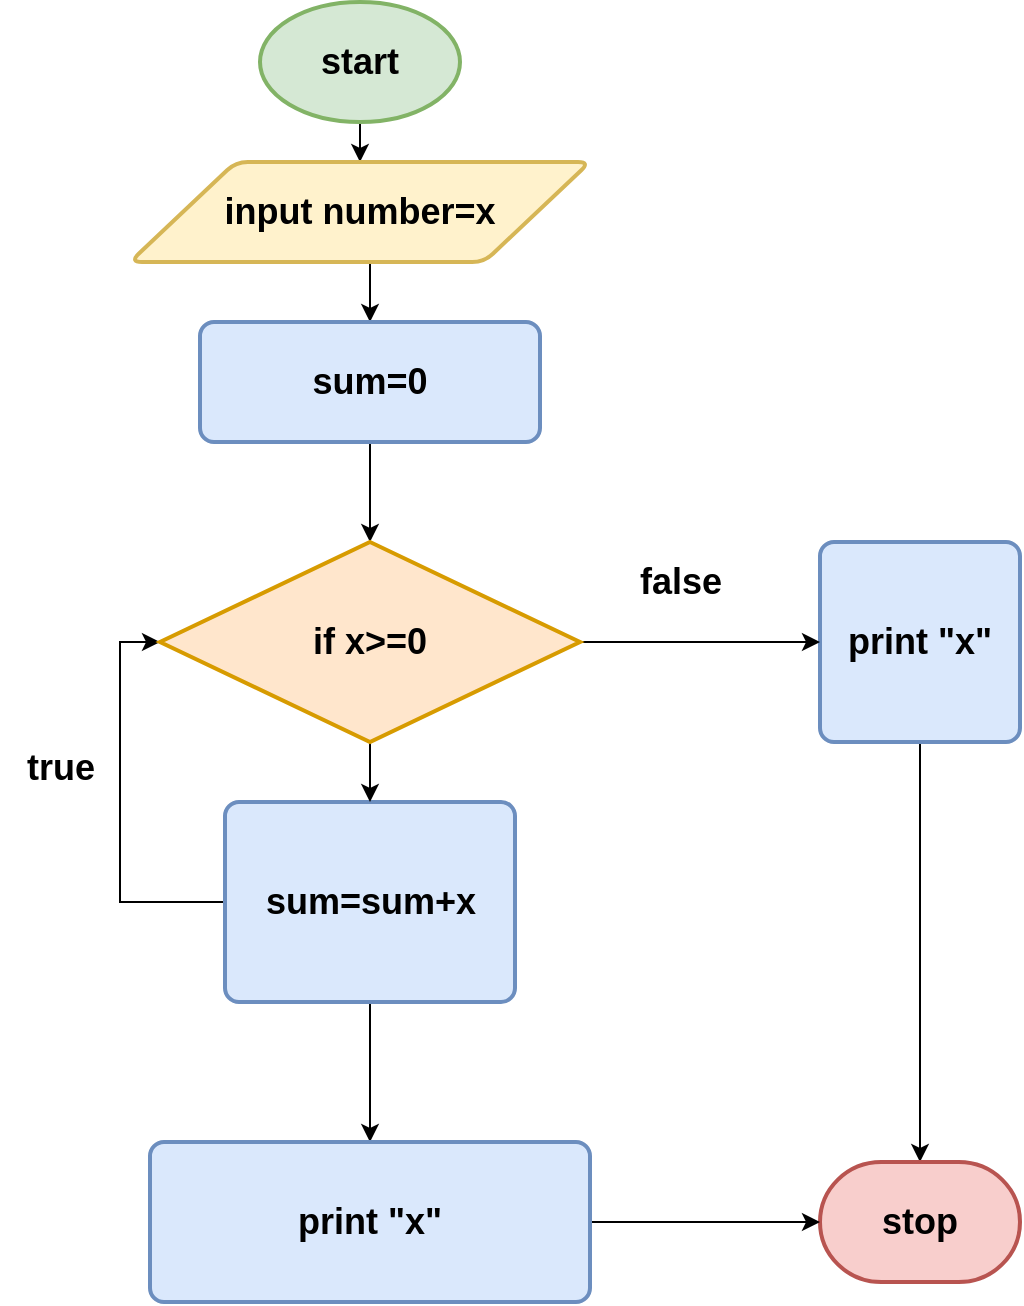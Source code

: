 <mxfile version="20.8.23" type="github">
  <diagram name="Page-1" id="dyRhPUSHNiwesirx6Q01">
    <mxGraphModel dx="2220" dy="1932" grid="1" gridSize="10" guides="1" tooltips="1" connect="1" arrows="1" fold="1" page="1" pageScale="1" pageWidth="827" pageHeight="1169" math="0" shadow="0">
      <root>
        <mxCell id="0" />
        <mxCell id="1" parent="0" />
        <mxCell id="adOomyWSaW6gL--JN8tY-3" style="edgeStyle=orthogonalEdgeStyle;rounded=0;orthogonalLoop=1;jettySize=auto;html=1;exitX=0.5;exitY=1;exitDx=0;exitDy=0;exitPerimeter=0;entryX=0.5;entryY=0;entryDx=0;entryDy=0;" parent="1" source="adOomyWSaW6gL--JN8tY-1" target="adOomyWSaW6gL--JN8tY-2" edge="1">
          <mxGeometry relative="1" as="geometry" />
        </mxCell>
        <mxCell id="adOomyWSaW6gL--JN8tY-1" value="&lt;h2&gt;start&lt;/h2&gt;" style="strokeWidth=2;html=1;shape=mxgraph.flowchart.start_1;whiteSpace=wrap;fillColor=#d5e8d4;strokeColor=#82b366;" parent="1" vertex="1">
          <mxGeometry x="350" y="-40" width="100" height="60" as="geometry" />
        </mxCell>
        <mxCell id="adOomyWSaW6gL--JN8tY-12" style="edgeStyle=orthogonalEdgeStyle;rounded=0;orthogonalLoop=1;jettySize=auto;html=1;exitX=0.5;exitY=1;exitDx=0;exitDy=0;entryX=0.5;entryY=0;entryDx=0;entryDy=0;" parent="1" source="adOomyWSaW6gL--JN8tY-2" target="adOomyWSaW6gL--JN8tY-8" edge="1">
          <mxGeometry relative="1" as="geometry" />
        </mxCell>
        <mxCell id="adOomyWSaW6gL--JN8tY-2" value="&lt;h2&gt;input number=x&lt;/h2&gt;" style="shape=parallelogram;html=1;strokeWidth=2;perimeter=parallelogramPerimeter;whiteSpace=wrap;rounded=1;arcSize=12;size=0.23;fillColor=#fff2cc;strokeColor=#d6b656;" parent="1" vertex="1">
          <mxGeometry x="285" y="40" width="230" height="50" as="geometry" />
        </mxCell>
        <mxCell id="8UdAA4qMIIAHh2azKDbe-1" style="edgeStyle=orthogonalEdgeStyle;rounded=0;orthogonalLoop=1;jettySize=auto;html=1;exitX=0.5;exitY=1;exitDx=0;exitDy=0;" edge="1" parent="1" source="adOomyWSaW6gL--JN8tY-6" target="adOomyWSaW6gL--JN8tY-15">
          <mxGeometry relative="1" as="geometry" />
        </mxCell>
        <mxCell id="adOomyWSaW6gL--JN8tY-6" value="&lt;h2&gt;print &quot;x&quot;&lt;/h2&gt;" style="rounded=1;whiteSpace=wrap;html=1;absoluteArcSize=1;arcSize=14;strokeWidth=2;fillColor=#dae8fc;strokeColor=#6c8ebf;" parent="1" vertex="1">
          <mxGeometry x="630" y="230" width="100" height="100" as="geometry" />
        </mxCell>
        <mxCell id="adOomyWSaW6gL--JN8tY-19" style="edgeStyle=orthogonalEdgeStyle;rounded=0;orthogonalLoop=1;jettySize=auto;html=1;exitX=0.5;exitY=1;exitDx=0;exitDy=0;entryX=0.5;entryY=0;entryDx=0;entryDy=0;" parent="1" source="adOomyWSaW6gL--JN8tY-7" target="adOomyWSaW6gL--JN8tY-16" edge="1">
          <mxGeometry relative="1" as="geometry" />
        </mxCell>
        <mxCell id="adOomyWSaW6gL--JN8tY-20" style="edgeStyle=orthogonalEdgeStyle;rounded=0;orthogonalLoop=1;jettySize=auto;html=1;exitX=0;exitY=0.5;exitDx=0;exitDy=0;entryX=0;entryY=0.5;entryDx=0;entryDy=0;entryPerimeter=0;" parent="1" source="adOomyWSaW6gL--JN8tY-7" target="adOomyWSaW6gL--JN8tY-9" edge="1">
          <mxGeometry relative="1" as="geometry" />
        </mxCell>
        <mxCell id="adOomyWSaW6gL--JN8tY-7" value="&lt;h2&gt;sum=sum+x&lt;/h2&gt;" style="rounded=1;whiteSpace=wrap;html=1;absoluteArcSize=1;arcSize=14;strokeWidth=2;fillColor=#dae8fc;strokeColor=#6c8ebf;" parent="1" vertex="1">
          <mxGeometry x="332.5" y="360" width="145" height="100" as="geometry" />
        </mxCell>
        <mxCell id="adOomyWSaW6gL--JN8tY-10" style="edgeStyle=orthogonalEdgeStyle;rounded=0;orthogonalLoop=1;jettySize=auto;html=1;exitX=0.5;exitY=1;exitDx=0;exitDy=0;entryX=0.5;entryY=0;entryDx=0;entryDy=0;entryPerimeter=0;" parent="1" source="adOomyWSaW6gL--JN8tY-8" target="adOomyWSaW6gL--JN8tY-9" edge="1">
          <mxGeometry relative="1" as="geometry" />
        </mxCell>
        <mxCell id="adOomyWSaW6gL--JN8tY-8" value="&lt;h2&gt;sum=0&lt;/h2&gt;" style="rounded=1;whiteSpace=wrap;html=1;absoluteArcSize=1;arcSize=14;strokeWidth=2;fillColor=#dae8fc;strokeColor=#6c8ebf;" parent="1" vertex="1">
          <mxGeometry x="320" y="120" width="170" height="60" as="geometry" />
        </mxCell>
        <mxCell id="adOomyWSaW6gL--JN8tY-11" style="edgeStyle=orthogonalEdgeStyle;rounded=0;orthogonalLoop=1;jettySize=auto;html=1;exitX=1;exitY=0.5;exitDx=0;exitDy=0;exitPerimeter=0;entryX=0;entryY=0.5;entryDx=0;entryDy=0;" parent="1" source="adOomyWSaW6gL--JN8tY-9" target="adOomyWSaW6gL--JN8tY-6" edge="1">
          <mxGeometry relative="1" as="geometry" />
        </mxCell>
        <mxCell id="adOomyWSaW6gL--JN8tY-13" style="edgeStyle=orthogonalEdgeStyle;rounded=0;orthogonalLoop=1;jettySize=auto;html=1;exitX=0.5;exitY=1;exitDx=0;exitDy=0;exitPerimeter=0;" parent="1" source="adOomyWSaW6gL--JN8tY-9" target="adOomyWSaW6gL--JN8tY-7" edge="1">
          <mxGeometry relative="1" as="geometry" />
        </mxCell>
        <mxCell id="adOomyWSaW6gL--JN8tY-9" value="&lt;h2&gt;if x&amp;gt;=0&lt;/h2&gt;" style="strokeWidth=2;html=1;shape=mxgraph.flowchart.decision;whiteSpace=wrap;fillColor=#ffe6cc;strokeColor=#d79b00;" parent="1" vertex="1">
          <mxGeometry x="300" y="230" width="210" height="100" as="geometry" />
        </mxCell>
        <mxCell id="adOomyWSaW6gL--JN8tY-14" value="&lt;h2&gt;false&lt;/h2&gt;" style="text;html=1;align=center;verticalAlign=middle;resizable=0;points=[];autosize=1;strokeColor=none;fillColor=none;" parent="1" vertex="1">
          <mxGeometry x="530" y="220" width="60" height="60" as="geometry" />
        </mxCell>
        <mxCell id="adOomyWSaW6gL--JN8tY-15" value="&lt;h2&gt;stop&lt;/h2&gt;" style="strokeWidth=2;html=1;shape=mxgraph.flowchart.terminator;whiteSpace=wrap;direction=east;fillColor=#f8cecc;strokeColor=#b85450;" parent="1" vertex="1">
          <mxGeometry x="630" y="540" width="100" height="60" as="geometry" />
        </mxCell>
        <mxCell id="adOomyWSaW6gL--JN8tY-17" style="edgeStyle=orthogonalEdgeStyle;rounded=0;orthogonalLoop=1;jettySize=auto;html=1;exitX=1;exitY=0.5;exitDx=0;exitDy=0;entryX=0;entryY=0.5;entryDx=0;entryDy=0;entryPerimeter=0;" parent="1" source="adOomyWSaW6gL--JN8tY-16" target="adOomyWSaW6gL--JN8tY-15" edge="1">
          <mxGeometry relative="1" as="geometry" />
        </mxCell>
        <mxCell id="adOomyWSaW6gL--JN8tY-16" value="&lt;h2&gt;print &quot;x&quot;&lt;/h2&gt;" style="rounded=1;whiteSpace=wrap;html=1;absoluteArcSize=1;arcSize=14;strokeWidth=2;fillColor=#dae8fc;strokeColor=#6c8ebf;" parent="1" vertex="1">
          <mxGeometry x="295" y="530" width="220" height="80" as="geometry" />
        </mxCell>
        <mxCell id="gS5OnG00oROxqwMqfMhN-1" value="&lt;h2&gt;&lt;font style=&quot;font-size: 18px;&quot;&gt;true&lt;/font&gt;&lt;/h2&gt;" style="text;html=1;align=center;verticalAlign=middle;resizable=0;points=[];autosize=1;strokeColor=none;fillColor=none;fontSize=18;" parent="1" vertex="1">
          <mxGeometry x="220" y="295" width="60" height="90" as="geometry" />
        </mxCell>
      </root>
    </mxGraphModel>
  </diagram>
</mxfile>
